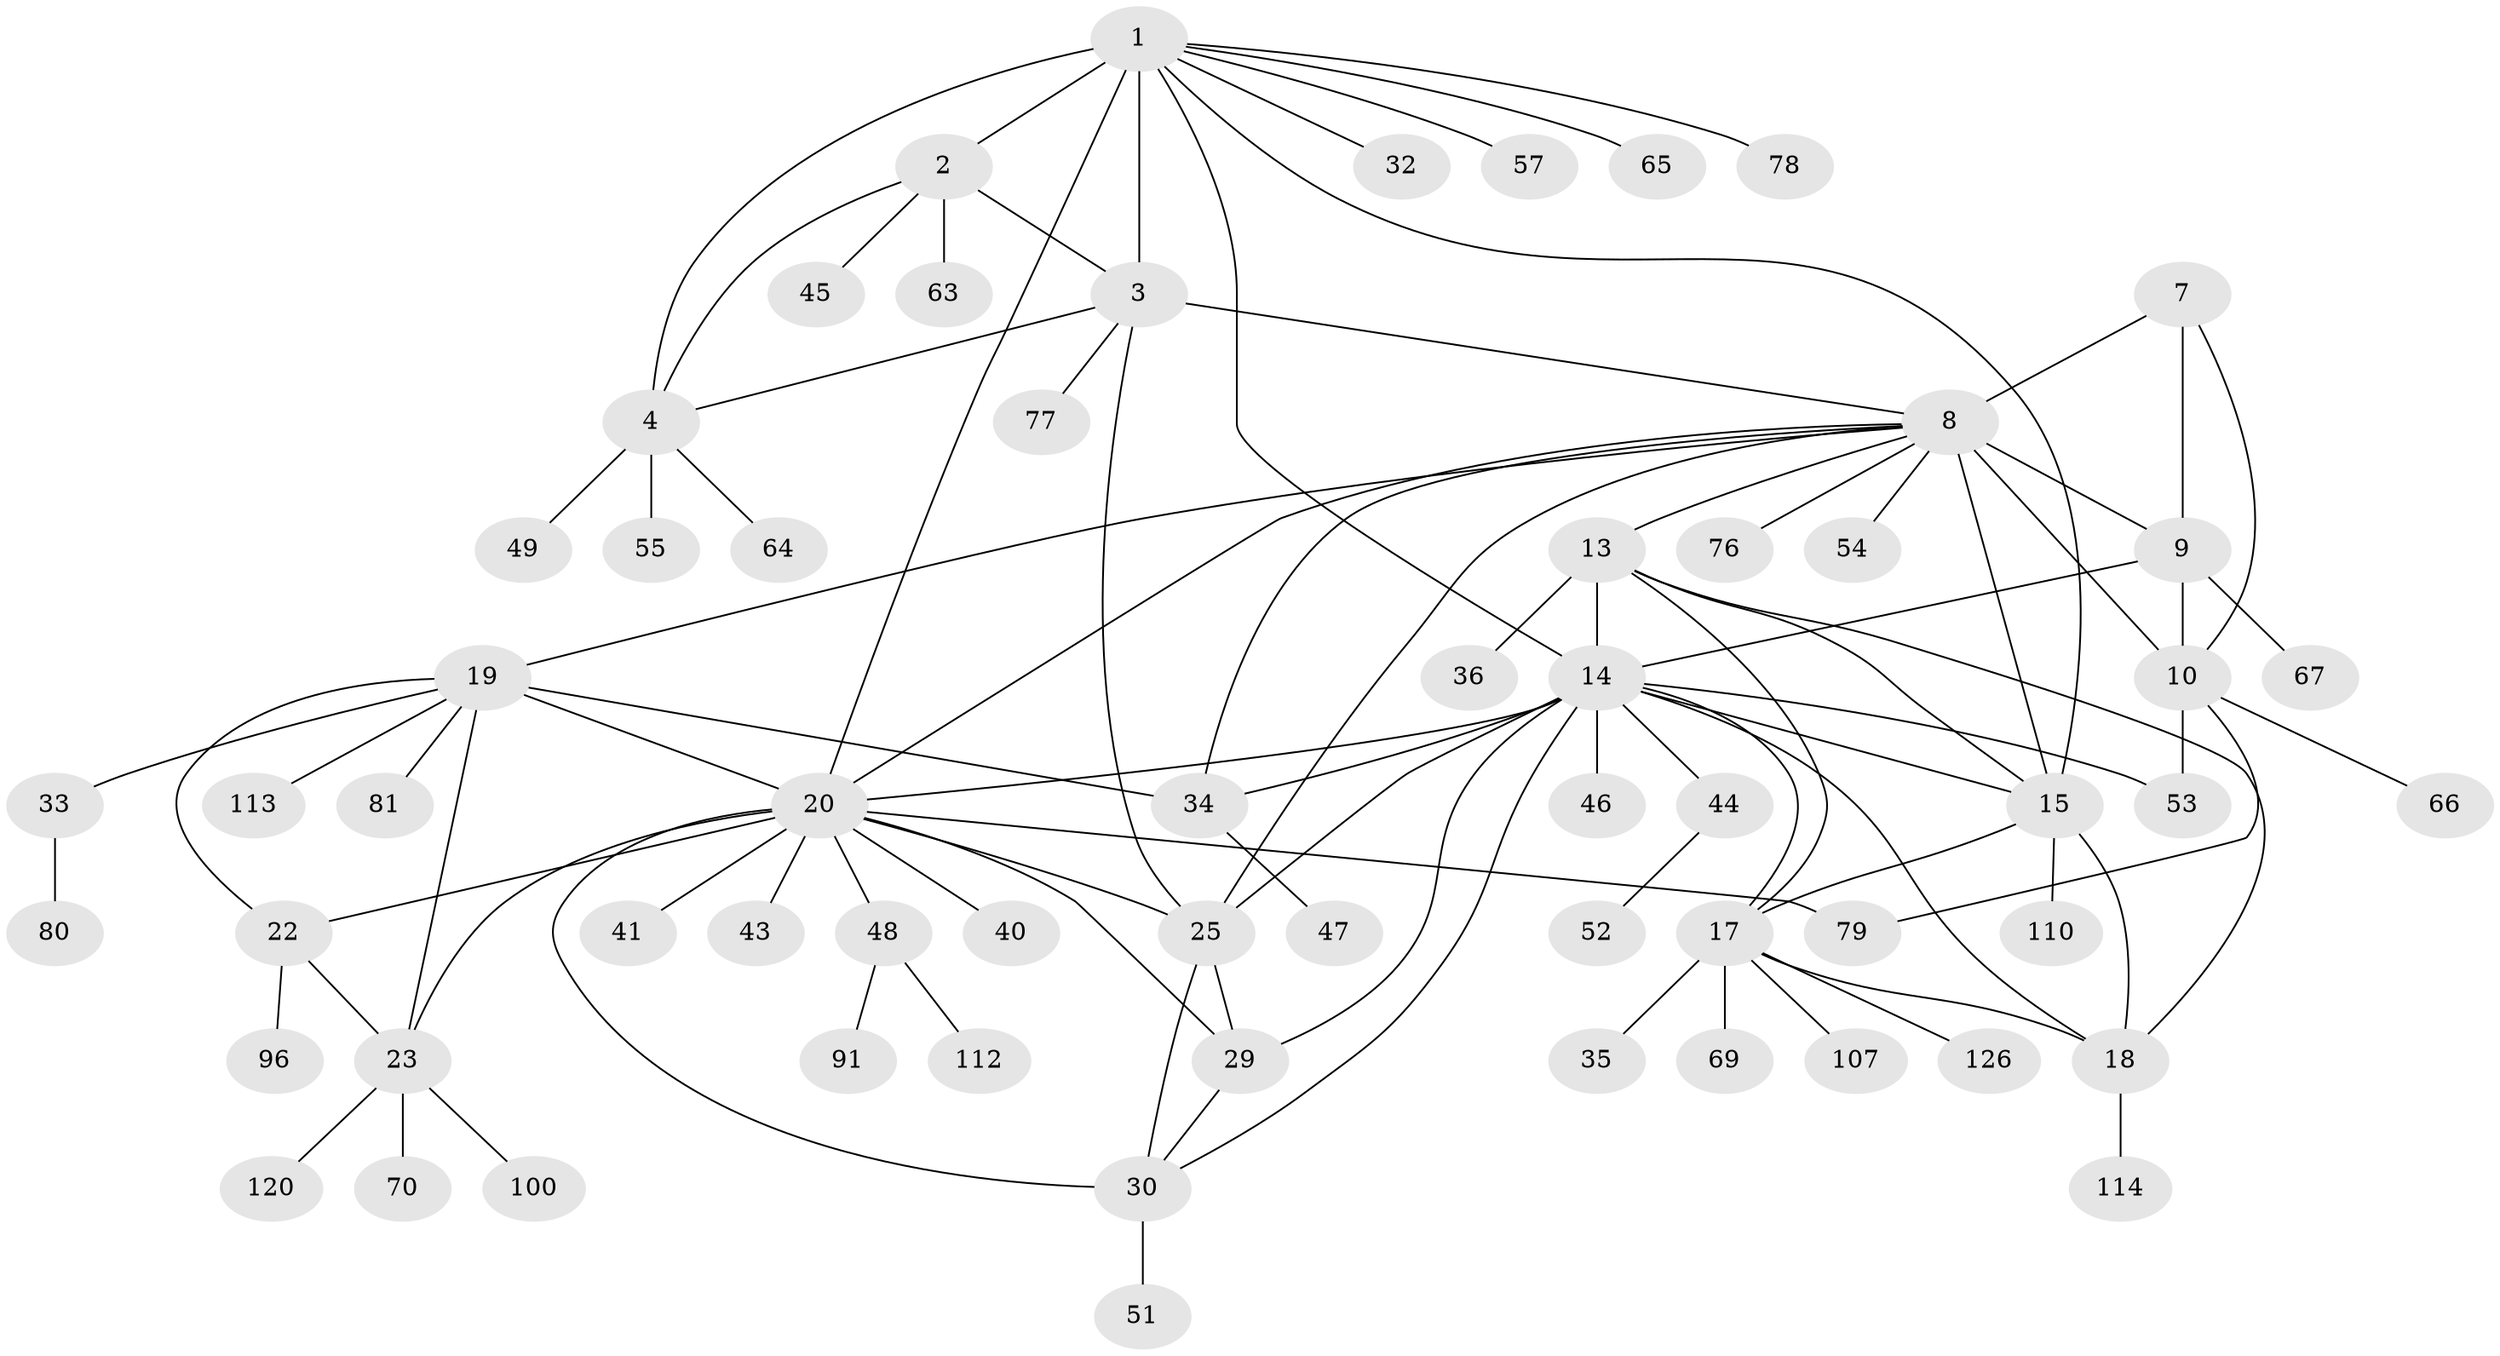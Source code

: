 // original degree distribution, {8: 0.06349206349206349, 7: 0.03968253968253968, 12: 0.023809523809523808, 9: 0.05555555555555555, 5: 0.015873015873015872, 15: 0.007936507936507936, 6: 0.015873015873015872, 10: 0.015873015873015872, 1: 0.5793650793650794, 2: 0.12698412698412698, 3: 0.047619047619047616, 4: 0.007936507936507936}
// Generated by graph-tools (version 1.1) at 2025/15/03/09/25 04:15:49]
// undirected, 63 vertices, 96 edges
graph export_dot {
graph [start="1"]
  node [color=gray90,style=filled];
  1 [super="+5"];
  2;
  3 [super="+71"];
  4;
  7;
  8 [super="+50+105+94+125+99+11+60"];
  9 [super="+31+88+123+119+103+56+12"];
  10;
  13;
  14 [super="+84+117+39+16"];
  15;
  17 [super="+42"];
  18;
  19 [super="+24+61"];
  20 [super="+38+21+72"];
  22;
  23;
  25 [super="+26"];
  29 [super="+115+118"];
  30 [super="+74+93"];
  32;
  33;
  34 [super="+58"];
  35;
  36;
  40;
  41;
  43;
  44;
  45;
  46;
  47;
  48;
  49 [super="+68"];
  51;
  52;
  53 [super="+116"];
  54;
  55;
  57;
  63 [super="+82"];
  64;
  65;
  66;
  67 [super="+111"];
  69;
  70;
  76;
  77;
  78;
  79;
  80;
  81;
  91;
  96;
  100;
  107;
  110;
  112;
  113;
  114;
  120;
  126;
  1 -- 2 [weight=3];
  1 -- 3 [weight=3];
  1 -- 4 [weight=3];
  1 -- 32;
  1 -- 78;
  1 -- 65;
  1 -- 15;
  1 -- 20;
  1 -- 57;
  1 -- 14;
  2 -- 3;
  2 -- 4;
  2 -- 45;
  2 -- 63;
  3 -- 4;
  3 -- 8;
  3 -- 77;
  3 -- 25;
  4 -- 49;
  4 -- 55;
  4 -- 64;
  7 -- 8 [weight=2];
  7 -- 9 [weight=2];
  7 -- 10;
  8 -- 9 [weight=5];
  8 -- 10 [weight=2];
  8 -- 54;
  8 -- 76;
  8 -- 20 [weight=2];
  8 -- 34;
  8 -- 15;
  8 -- 19;
  8 -- 25;
  8 -- 13;
  9 -- 10 [weight=2];
  9 -- 14;
  9 -- 67;
  10 -- 53;
  10 -- 66;
  10 -- 79;
  13 -- 14 [weight=2];
  13 -- 15;
  13 -- 17;
  13 -- 18;
  13 -- 36;
  14 -- 15 [weight=2];
  14 -- 17 [weight=2];
  14 -- 18 [weight=2];
  14 -- 44;
  14 -- 34;
  14 -- 46;
  14 -- 20 [weight=2];
  14 -- 53;
  14 -- 25 [weight=2];
  14 -- 29;
  14 -- 30;
  15 -- 17;
  15 -- 18;
  15 -- 110;
  17 -- 18;
  17 -- 35;
  17 -- 69;
  17 -- 107;
  17 -- 126;
  18 -- 114;
  19 -- 20 [weight=4];
  19 -- 22 [weight=2];
  19 -- 23 [weight=2];
  19 -- 34;
  19 -- 81;
  19 -- 33;
  19 -- 113;
  20 -- 22 [weight=2];
  20 -- 23 [weight=2];
  20 -- 40;
  20 -- 41;
  20 -- 43;
  20 -- 79;
  20 -- 48;
  20 -- 25 [weight=2];
  20 -- 29;
  20 -- 30;
  22 -- 23;
  22 -- 96;
  23 -- 70;
  23 -- 100;
  23 -- 120;
  25 -- 29 [weight=2];
  25 -- 30 [weight=2];
  29 -- 30;
  30 -- 51;
  33 -- 80;
  34 -- 47;
  44 -- 52;
  48 -- 91;
  48 -- 112;
}
